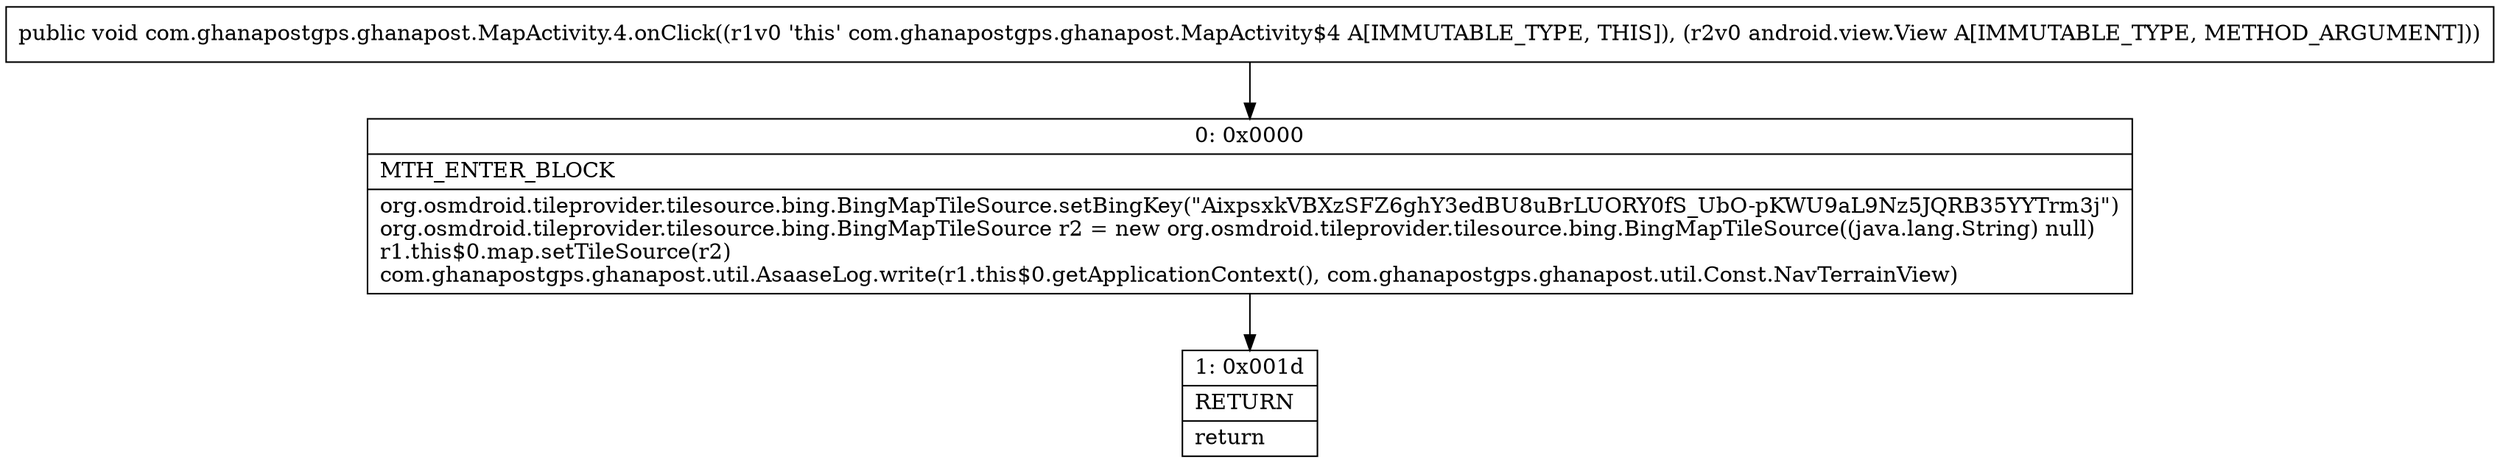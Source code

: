 digraph "CFG forcom.ghanapostgps.ghanapost.MapActivity.4.onClick(Landroid\/view\/View;)V" {
Node_0 [shape=record,label="{0\:\ 0x0000|MTH_ENTER_BLOCK\l|org.osmdroid.tileprovider.tilesource.bing.BingMapTileSource.setBingKey(\"AixpsxkVBXzSFZ6ghY3edBU8uBrLUORY0fS_UbO\-pKWU9aL9Nz5JQRB35YYTrm3j\")\lorg.osmdroid.tileprovider.tilesource.bing.BingMapTileSource r2 = new org.osmdroid.tileprovider.tilesource.bing.BingMapTileSource((java.lang.String) null)\lr1.this$0.map.setTileSource(r2)\lcom.ghanapostgps.ghanapost.util.AsaaseLog.write(r1.this$0.getApplicationContext(), com.ghanapostgps.ghanapost.util.Const.NavTerrainView)\l}"];
Node_1 [shape=record,label="{1\:\ 0x001d|RETURN\l|return\l}"];
MethodNode[shape=record,label="{public void com.ghanapostgps.ghanapost.MapActivity.4.onClick((r1v0 'this' com.ghanapostgps.ghanapost.MapActivity$4 A[IMMUTABLE_TYPE, THIS]), (r2v0 android.view.View A[IMMUTABLE_TYPE, METHOD_ARGUMENT])) }"];
MethodNode -> Node_0;
Node_0 -> Node_1;
}

